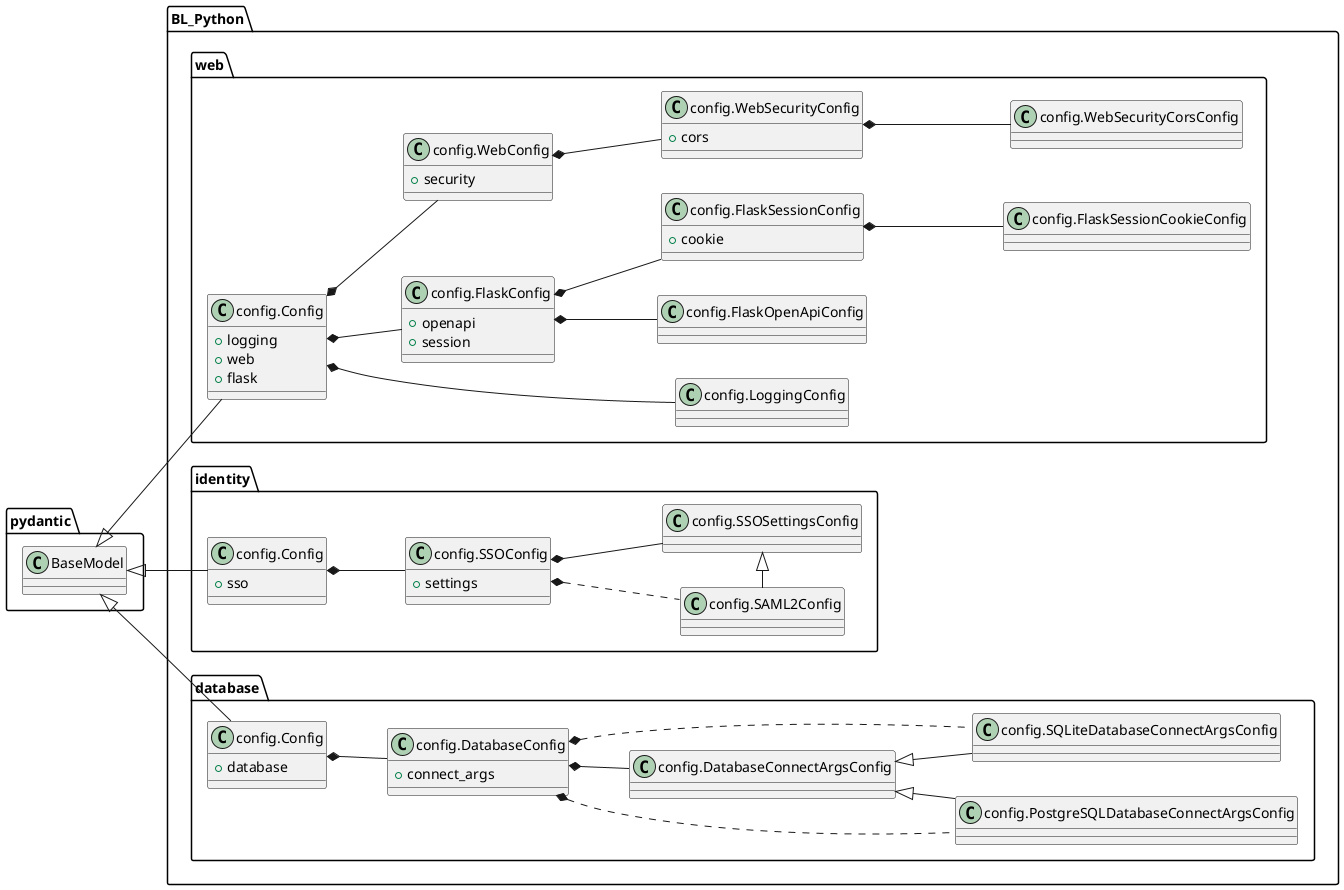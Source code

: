 @startuml
left to right direction

package pydantic
{
    class pydantic_base_model as "BaseModel"
}

package "BL_Python.web"
{
    class web_config as "config.Config"
    {
        + logging
        + web
        + flask
    }
    class web_config_logging as "config.LoggingConfig"
    class web_config_flask as "config.FlaskConfig"
    {
        + openapi
        + session
    }
    class web_config_flask_openapi as "config.FlaskOpenApiConfig"
    class web_config_flask_session as "config.FlaskSessionConfig"
    {
        + cookie
    }

    class web_config_flask_session_cookie as "config.FlaskSessionCookieConfig"
    class web_config_web as "config.WebConfig"
    {
        + security
    }

    class web_config_web_security as "config.WebSecurityConfig"
    {
        + cors
    }
    class web_config_web_security_cors as "config.WebSecurityCorsConfig"
}

package "BL_Python.identity"
{
    class identity_config as "config.Config"
    {
        + sso
    }
    class identity_config_sso as "config.SSOConfig"
    {
        + settings
    }
    class identity_config_sso_settings as "config.SSOSettingsConfig"
    class identity_config_saml2 as "config.SAML2Config"
}

package "BL_Python.database"
{
    class database_config as "config.Config"
    {
        + database
    }
    class database_config_database as "config.DatabaseConfig"
    {
        + connect_args
    }
    class database_config_database_connect_args as "config.DatabaseConnectArgsConfig"
    class database_config_postgresql_database_connect_args as "config.PostgreSQLDatabaseConnectArgsConfig"
    class database_config_sqlite_database_connect_args as "config.SQLiteDatabaseConnectArgsConfig"
}

pydantic_base_model <|-- web_config
pydantic_base_model <|-- identity_config
pydantic_base_model <|-- database_config

web_config *-- web_config_flask
web_config *-- web_config_web
web_config *--- web_config_logging
web_config_flask *-- web_config_flask_openapi
web_config_flask *-- web_config_flask_session
web_config_flask_session *-- web_config_flask_session_cookie
web_config_web *-- web_config_web_security
web_config_web_security *-- web_config_web_security_cors

identity_config *-- identity_config_sso
identity_config_sso *-- identity_config_sso_settings
identity_config_sso *.. identity_config_saml2
identity_config_sso_settings <|-left- identity_config_saml2

database_config *-- database_config_database
database_config_database *-- database_config_database_connect_args
database_config_database *.. database_config_postgresql_database_connect_args
database_config_database *.. database_config_sqlite_database_connect_args
database_config_database_connect_args <|-- database_config_postgresql_database_connect_args
database_config_database_connect_args <|-- database_config_sqlite_database_connect_args
database_config_sqlite_database_connect_args -left[hidden]- database_config_postgresql_database_connect_args
@enduml
